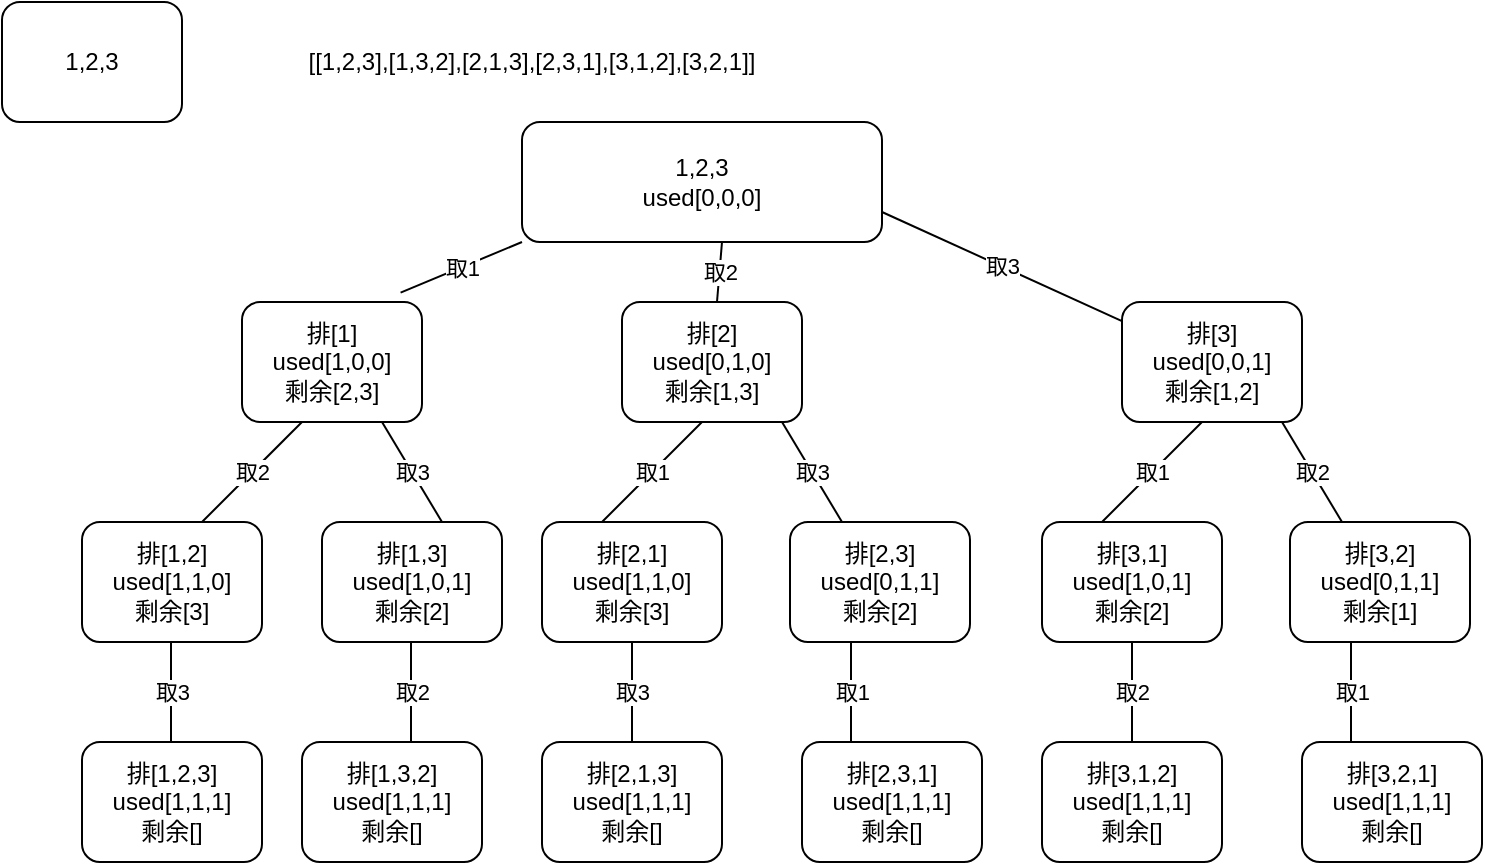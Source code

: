 <mxfile version="20.3.0" type="device"><diagram id="C5RBs43oDa-KdzZeNtuy" name="Page-1"><mxGraphModel dx="1022" dy="549" grid="1" gridSize="10" guides="1" tooltips="1" connect="1" arrows="1" fold="1" page="1" pageScale="1" pageWidth="827" pageHeight="1169" math="0" shadow="0"><root><mxCell id="WIyWlLk6GJQsqaUBKTNV-0"/><mxCell id="WIyWlLk6GJQsqaUBKTNV-1" parent="WIyWlLk6GJQsqaUBKTNV-0"/><mxCell id="diZNcTD0LTby37ig-FW_-0" value="1,2,3&lt;br&gt;used[0,0,0]" style="rounded=1;whiteSpace=wrap;html=1;" vertex="1" parent="WIyWlLk6GJQsqaUBKTNV-1"><mxGeometry x="280" y="80" width="180" height="60" as="geometry"/></mxCell><mxCell id="diZNcTD0LTby37ig-FW_-2" value="1,2,3" style="rounded=1;whiteSpace=wrap;html=1;" vertex="1" parent="WIyWlLk6GJQsqaUBKTNV-1"><mxGeometry x="20" y="20" width="90" height="60" as="geometry"/></mxCell><mxCell id="diZNcTD0LTby37ig-FW_-3" value="取1" style="endArrow=none;html=1;rounded=0;exitX=0.881;exitY=-0.078;exitDx=0;exitDy=0;exitPerimeter=0;" edge="1" parent="WIyWlLk6GJQsqaUBKTNV-1" source="diZNcTD0LTby37ig-FW_-4"><mxGeometry width="50" height="50" relative="1" as="geometry"><mxPoint x="230" y="190" as="sourcePoint"/><mxPoint x="280" y="140" as="targetPoint"/></mxGeometry></mxCell><mxCell id="diZNcTD0LTby37ig-FW_-4" value="排[1]&lt;br&gt;used[1,0,0]&lt;br&gt;剩余[2,3]" style="rounded=1;whiteSpace=wrap;html=1;" vertex="1" parent="WIyWlLk6GJQsqaUBKTNV-1"><mxGeometry x="140" y="170" width="90" height="60" as="geometry"/></mxCell><mxCell id="diZNcTD0LTby37ig-FW_-5" value="取2" style="endArrow=none;html=1;rounded=0;" edge="1" parent="WIyWlLk6GJQsqaUBKTNV-1"><mxGeometry width="50" height="50" relative="1" as="geometry"><mxPoint x="120" y="280" as="sourcePoint"/><mxPoint x="170" y="230" as="targetPoint"/></mxGeometry></mxCell><mxCell id="diZNcTD0LTby37ig-FW_-6" value="排[1,2]&lt;br&gt;used[1,1,0]&lt;br&gt;剩余[3]" style="rounded=1;whiteSpace=wrap;html=1;" vertex="1" parent="WIyWlLk6GJQsqaUBKTNV-1"><mxGeometry x="60" y="280" width="90" height="60" as="geometry"/></mxCell><mxCell id="diZNcTD0LTby37ig-FW_-7" value="取3" style="endArrow=none;html=1;rounded=0;" edge="1" parent="WIyWlLk6GJQsqaUBKTNV-1"><mxGeometry width="50" height="50" relative="1" as="geometry"><mxPoint x="240" y="280" as="sourcePoint"/><mxPoint x="210" y="230" as="targetPoint"/></mxGeometry></mxCell><mxCell id="diZNcTD0LTby37ig-FW_-8" value="排[1,3]&lt;br&gt;used[1,0,1]&lt;br&gt;剩余[2]" style="rounded=1;whiteSpace=wrap;html=1;" vertex="1" parent="WIyWlLk6GJQsqaUBKTNV-1"><mxGeometry x="180" y="280" width="90" height="60" as="geometry"/></mxCell><mxCell id="diZNcTD0LTby37ig-FW_-9" value="取3" style="endArrow=none;html=1;rounded=0;" edge="1" parent="WIyWlLk6GJQsqaUBKTNV-1"><mxGeometry width="50" height="50" relative="1" as="geometry"><mxPoint x="104.5" y="390" as="sourcePoint"/><mxPoint x="104.5" y="340" as="targetPoint"/></mxGeometry></mxCell><mxCell id="diZNcTD0LTby37ig-FW_-10" value="排[1,2,3]&lt;br&gt;used[1,1,1]&lt;br&gt;剩余[]" style="rounded=1;whiteSpace=wrap;html=1;" vertex="1" parent="WIyWlLk6GJQsqaUBKTNV-1"><mxGeometry x="60" y="390" width="90" height="60" as="geometry"/></mxCell><mxCell id="diZNcTD0LTby37ig-FW_-11" value="取2" style="endArrow=none;html=1;rounded=0;" edge="1" parent="WIyWlLk6GJQsqaUBKTNV-1"><mxGeometry width="50" height="50" relative="1" as="geometry"><mxPoint x="224.5" y="390" as="sourcePoint"/><mxPoint x="224.5" y="340" as="targetPoint"/></mxGeometry></mxCell><mxCell id="diZNcTD0LTby37ig-FW_-12" value="排[1,3,2]&lt;br&gt;used[1,1,1]&lt;br&gt;剩余[]" style="rounded=1;whiteSpace=wrap;html=1;" vertex="1" parent="WIyWlLk6GJQsqaUBKTNV-1"><mxGeometry x="170" y="390" width="90" height="60" as="geometry"/></mxCell><mxCell id="diZNcTD0LTby37ig-FW_-13" value="取2" style="endArrow=none;html=1;rounded=0;" edge="1" parent="WIyWlLk6GJQsqaUBKTNV-1" source="diZNcTD0LTby37ig-FW_-14"><mxGeometry width="50" height="50" relative="1" as="geometry"><mxPoint x="424" y="210" as="sourcePoint"/><mxPoint x="380" y="140" as="targetPoint"/></mxGeometry></mxCell><mxCell id="diZNcTD0LTby37ig-FW_-14" value="排[2]&lt;br&gt;used[0,1,0]&lt;br&gt;剩余[1,3]" style="rounded=1;whiteSpace=wrap;html=1;" vertex="1" parent="WIyWlLk6GJQsqaUBKTNV-1"><mxGeometry x="330" y="170" width="90" height="60" as="geometry"/></mxCell><mxCell id="diZNcTD0LTby37ig-FW_-15" value="取1" style="endArrow=none;html=1;rounded=0;" edge="1" parent="WIyWlLk6GJQsqaUBKTNV-1"><mxGeometry width="50" height="50" relative="1" as="geometry"><mxPoint x="320" y="280" as="sourcePoint"/><mxPoint x="370" y="230" as="targetPoint"/></mxGeometry></mxCell><mxCell id="diZNcTD0LTby37ig-FW_-16" value="取3" style="endArrow=none;html=1;rounded=0;" edge="1" parent="WIyWlLk6GJQsqaUBKTNV-1"><mxGeometry width="50" height="50" relative="1" as="geometry"><mxPoint x="440" y="280" as="sourcePoint"/><mxPoint x="410" y="230" as="targetPoint"/></mxGeometry></mxCell><mxCell id="diZNcTD0LTby37ig-FW_-17" value="排[2,3]&lt;br&gt;used[0,1,1]&lt;br&gt;剩余[2]" style="rounded=1;whiteSpace=wrap;html=1;" vertex="1" parent="WIyWlLk6GJQsqaUBKTNV-1"><mxGeometry x="414" y="280" width="90" height="60" as="geometry"/></mxCell><mxCell id="diZNcTD0LTby37ig-FW_-18" value="取3" style="endArrow=none;html=1;rounded=0;entryX=0.5;entryY=1;entryDx=0;entryDy=0;exitX=0.5;exitY=0;exitDx=0;exitDy=0;" edge="1" parent="WIyWlLk6GJQsqaUBKTNV-1" source="diZNcTD0LTby37ig-FW_-21" target="diZNcTD0LTby37ig-FW_-22"><mxGeometry width="50" height="50" relative="1" as="geometry"><mxPoint x="304.5" y="390" as="sourcePoint"/><mxPoint x="304.5" y="340" as="targetPoint"/></mxGeometry></mxCell><mxCell id="diZNcTD0LTby37ig-FW_-19" value="取1" style="endArrow=none;html=1;rounded=0;" edge="1" parent="WIyWlLk6GJQsqaUBKTNV-1"><mxGeometry width="50" height="50" relative="1" as="geometry"><mxPoint x="444.5" y="390" as="sourcePoint"/><mxPoint x="444.5" y="340" as="targetPoint"/></mxGeometry></mxCell><mxCell id="diZNcTD0LTby37ig-FW_-20" value="排[2,3,1]&lt;br&gt;used[1,1,1]&lt;br&gt;剩余[]" style="rounded=1;whiteSpace=wrap;html=1;" vertex="1" parent="WIyWlLk6GJQsqaUBKTNV-1"><mxGeometry x="420" y="390" width="90" height="60" as="geometry"/></mxCell><mxCell id="diZNcTD0LTby37ig-FW_-21" value="排[2,1,3]&lt;br&gt;used[1,1,1]&lt;br&gt;剩余[]" style="rounded=1;whiteSpace=wrap;html=1;" vertex="1" parent="WIyWlLk6GJQsqaUBKTNV-1"><mxGeometry x="290" y="390" width="90" height="60" as="geometry"/></mxCell><mxCell id="diZNcTD0LTby37ig-FW_-22" value="排[2,1]&lt;br&gt;used[1,1,0]&lt;br&gt;剩余[3]" style="rounded=1;whiteSpace=wrap;html=1;" vertex="1" parent="WIyWlLk6GJQsqaUBKTNV-1"><mxGeometry x="290" y="280" width="90" height="60" as="geometry"/></mxCell><mxCell id="diZNcTD0LTby37ig-FW_-23" value="取3" style="endArrow=none;html=1;rounded=0;entryX=1;entryY=0.75;entryDx=0;entryDy=0;" edge="1" source="diZNcTD0LTby37ig-FW_-24" parent="WIyWlLk6GJQsqaUBKTNV-1" target="diZNcTD0LTby37ig-FW_-0"><mxGeometry width="50" height="50" relative="1" as="geometry"><mxPoint x="674" y="210" as="sourcePoint"/><mxPoint x="630" y="140" as="targetPoint"/></mxGeometry></mxCell><mxCell id="diZNcTD0LTby37ig-FW_-24" value="排[3]&lt;br&gt;used[0,0,1]&lt;br&gt;剩余[1,2]" style="rounded=1;whiteSpace=wrap;html=1;" vertex="1" parent="WIyWlLk6GJQsqaUBKTNV-1"><mxGeometry x="580" y="170" width="90" height="60" as="geometry"/></mxCell><mxCell id="diZNcTD0LTby37ig-FW_-25" value="取1" style="endArrow=none;html=1;rounded=0;" edge="1" parent="WIyWlLk6GJQsqaUBKTNV-1"><mxGeometry width="50" height="50" relative="1" as="geometry"><mxPoint x="570" y="280" as="sourcePoint"/><mxPoint x="620" y="230" as="targetPoint"/></mxGeometry></mxCell><mxCell id="diZNcTD0LTby37ig-FW_-26" value="取2" style="endArrow=none;html=1;rounded=0;" edge="1" parent="WIyWlLk6GJQsqaUBKTNV-1"><mxGeometry width="50" height="50" relative="1" as="geometry"><mxPoint x="690" y="280" as="sourcePoint"/><mxPoint x="660" y="230" as="targetPoint"/></mxGeometry></mxCell><mxCell id="diZNcTD0LTby37ig-FW_-27" value="排[3,2]&lt;br&gt;used[0,1,1]&lt;br&gt;剩余[1]" style="rounded=1;whiteSpace=wrap;html=1;" vertex="1" parent="WIyWlLk6GJQsqaUBKTNV-1"><mxGeometry x="664" y="280" width="90" height="60" as="geometry"/></mxCell><mxCell id="diZNcTD0LTby37ig-FW_-28" value="取2" style="endArrow=none;html=1;rounded=0;entryX=0.5;entryY=1;entryDx=0;entryDy=0;exitX=0.5;exitY=0;exitDx=0;exitDy=0;" edge="1" source="diZNcTD0LTby37ig-FW_-31" target="diZNcTD0LTby37ig-FW_-32" parent="WIyWlLk6GJQsqaUBKTNV-1"><mxGeometry width="50" height="50" relative="1" as="geometry"><mxPoint x="554.5" y="390" as="sourcePoint"/><mxPoint x="554.5" y="340" as="targetPoint"/></mxGeometry></mxCell><mxCell id="diZNcTD0LTby37ig-FW_-29" value="取1" style="endArrow=none;html=1;rounded=0;" edge="1" parent="WIyWlLk6GJQsqaUBKTNV-1"><mxGeometry width="50" height="50" relative="1" as="geometry"><mxPoint x="694.5" y="390" as="sourcePoint"/><mxPoint x="694.5" y="340" as="targetPoint"/></mxGeometry></mxCell><mxCell id="diZNcTD0LTby37ig-FW_-30" value="排[3,2,1]&lt;br&gt;used[1,1,1]&lt;br&gt;剩余[]" style="rounded=1;whiteSpace=wrap;html=1;" vertex="1" parent="WIyWlLk6GJQsqaUBKTNV-1"><mxGeometry x="670" y="390" width="90" height="60" as="geometry"/></mxCell><mxCell id="diZNcTD0LTby37ig-FW_-31" value="排[3,1,2]&lt;br&gt;used[1,1,1]&lt;br&gt;剩余[]" style="rounded=1;whiteSpace=wrap;html=1;" vertex="1" parent="WIyWlLk6GJQsqaUBKTNV-1"><mxGeometry x="540" y="390" width="90" height="60" as="geometry"/></mxCell><mxCell id="diZNcTD0LTby37ig-FW_-32" value="排[3,1]&lt;br&gt;used[1,0,1]&lt;br&gt;剩余[2]" style="rounded=1;whiteSpace=wrap;html=1;" vertex="1" parent="WIyWlLk6GJQsqaUBKTNV-1"><mxGeometry x="540" y="280" width="90" height="60" as="geometry"/></mxCell><mxCell id="diZNcTD0LTby37ig-FW_-34" value="[[1,2,3],[1,3,2],[2,1,3],[2,3,1],[3,1,2],[3,2,1]]" style="text;html=1;strokeColor=none;fillColor=none;align=center;verticalAlign=middle;whiteSpace=wrap;rounded=0;" vertex="1" parent="WIyWlLk6GJQsqaUBKTNV-1"><mxGeometry x="150" y="35" width="270" height="30" as="geometry"/></mxCell></root></mxGraphModel></diagram></mxfile>